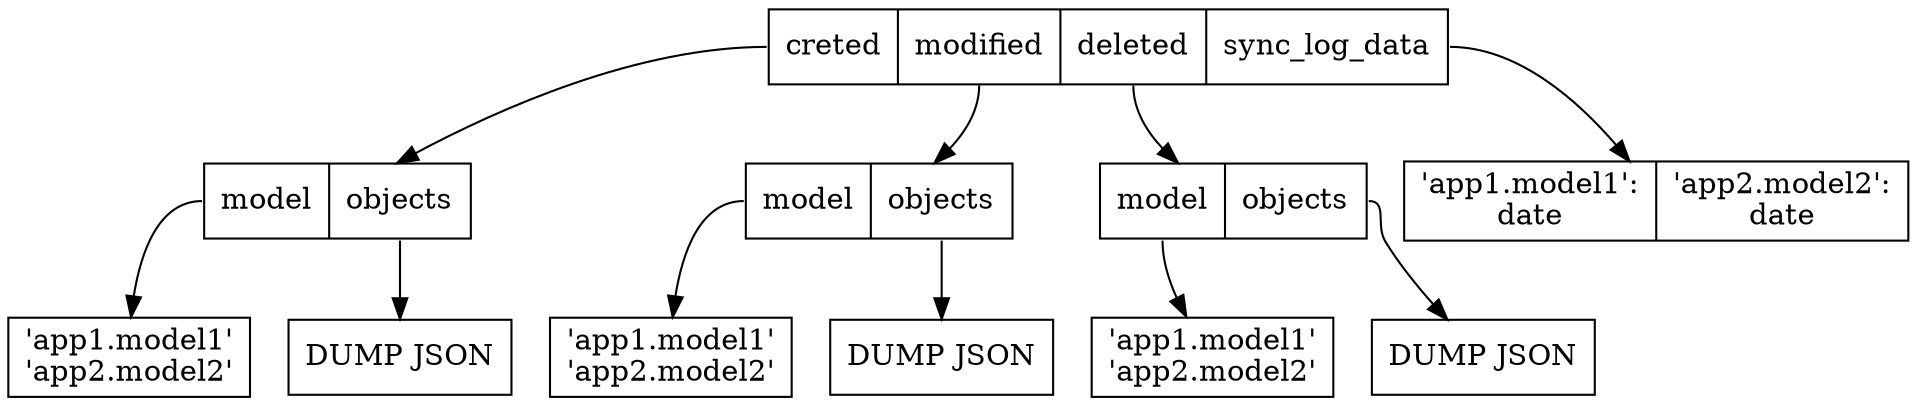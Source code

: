 digraph push_return {
    //graph[ page="4,6",size="3,5"]
    // Conf
    node [shape=record]
    //graph [ rankdir = "LR", overlap = false ];
    
    // Nodos y flechas
    
    push [label="<cre>creted|<mod>modified|<del>deleted|<sync>sync_log_data"]
    
    cre_nod [label="<mod>model|<dump>objects"]
    
    cre_nod_dump [label="DUMP JSON"]
    cre_nod_mod [label="'app1.model1'\l'app2.model2'"]
    
    cre_nod:dump -> cre_nod_dump; 
    cre_nod:mod -> cre_nod_mod;
    
        
    mod_nod [label="<mod>model|<dump>objects"]
    mod_nod_dump [label="DUMP JSON"]
    mod_nod_mod [label="'app1.model1'\l'app2.model2'"]
    
    mod_nod:dump -> mod_nod_dump; 
    mod_nod:mod -> mod_nod_mod;
    
    
    del_nod [label="<mod>model|<dump>objects"]
    
    del_nod_dump [label="DUMP JSON"]
    del_nod_mod [label="'app1.model1'\l'app2.model2'"]
    
    del_nod:dump -> del_nod_dump; 
    del_nod:mod -> del_nod_mod;
    
    syn_nod [label="'app1.model1':\ldate|'app2.model2':\ldate"];
    
    {rank=same; cre_nod; mod_nod; del_nod}
    
    push:cre -> cre_nod;
    push:mod -> mod_nod;
    push:del -> del_nod;
    
    
    push:sync -> syn_nod;
     
    

}
